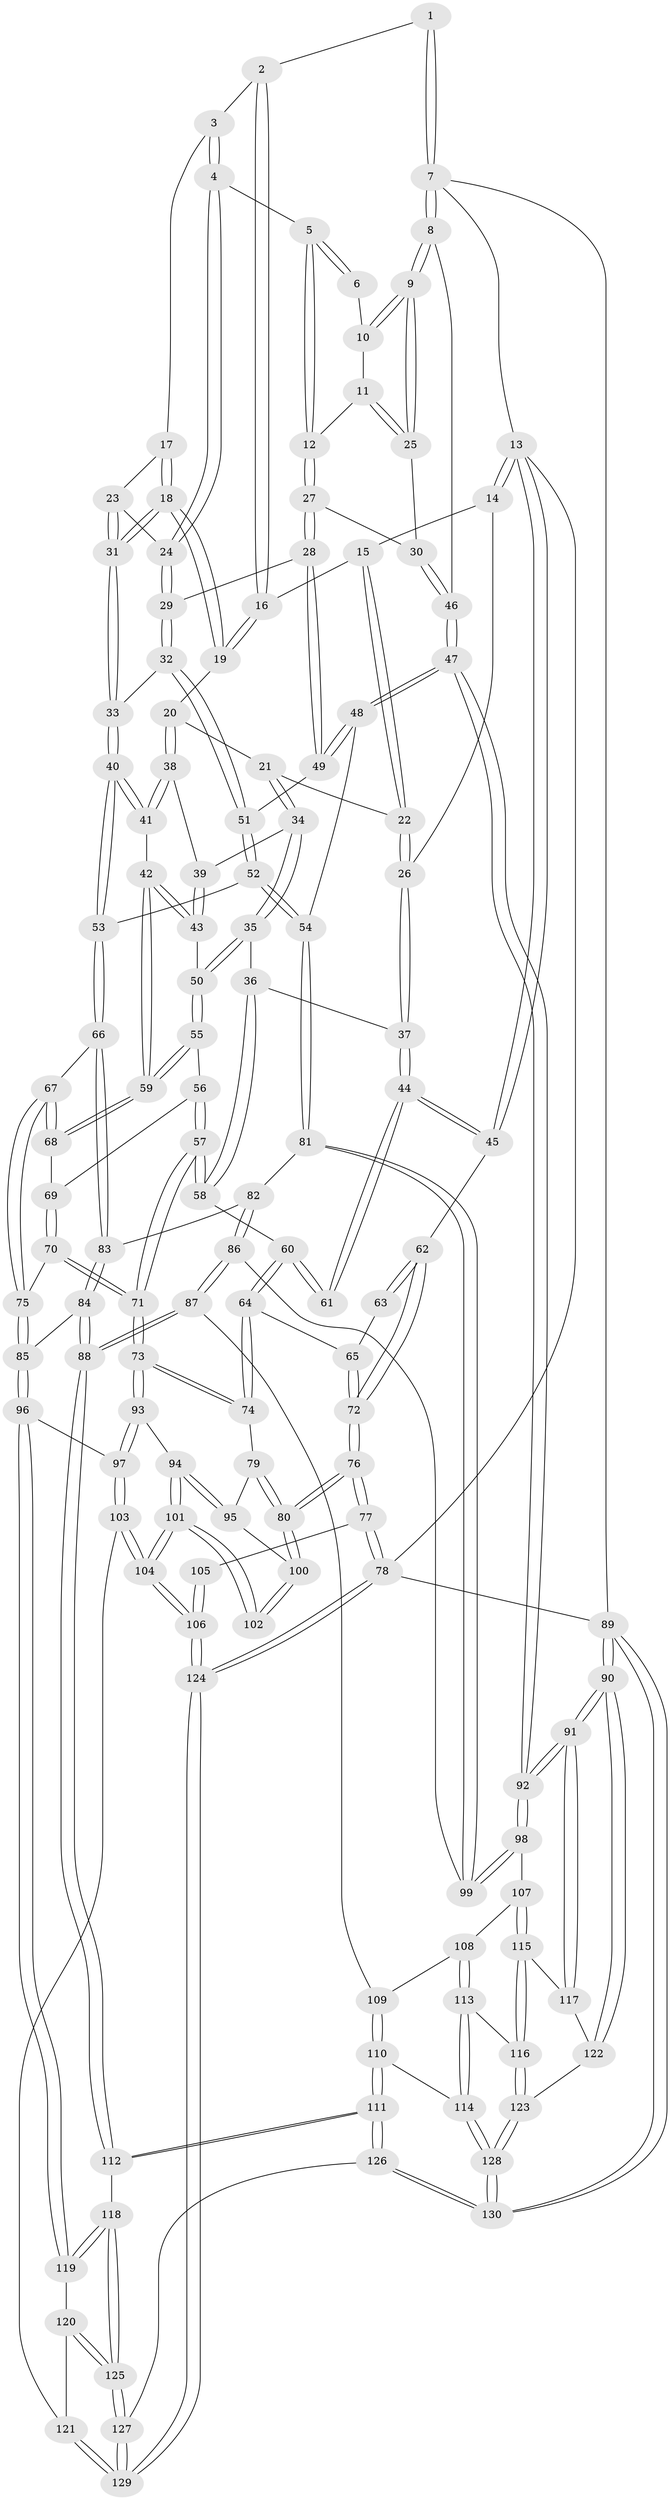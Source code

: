 // Generated by graph-tools (version 1.1) at 2025/11/02/27/25 16:11:59]
// undirected, 130 vertices, 322 edges
graph export_dot {
graph [start="1"]
  node [color=gray90,style=filled];
  1 [pos="+0.9815771421328979+0"];
  2 [pos="+0.6193738886132775+0"];
  3 [pos="+0.70827524453203+0.03552290888384738"];
  4 [pos="+0.8123770784080104+0.1393422636195098"];
  5 [pos="+0.8346360978651471+0.13828344748224272"];
  6 [pos="+0.9211351554035446+0.04937497068834704"];
  7 [pos="+1+0"];
  8 [pos="+1+0.22088970496498683"];
  9 [pos="+1+0.18612652055754736"];
  10 [pos="+0.9300550326589042+0.07693380881931003"];
  11 [pos="+0.9403713950876825+0.13763637574453297"];
  12 [pos="+0.8835094902550599+0.17888687989156613"];
  13 [pos="+0+0"];
  14 [pos="+0+0"];
  15 [pos="+0.39466576997997266+0"];
  16 [pos="+0.616272999568978+0"];
  17 [pos="+0.7162061286314224+0.13325594600908128"];
  18 [pos="+0.6628189758320001+0.2508169964371953"];
  19 [pos="+0.5692494580607552+0.06550355193033626"];
  20 [pos="+0.5090546281967574+0.14722279882277295"];
  21 [pos="+0.3511477241043454+0.16073901928229725"];
  22 [pos="+0.33236381567135687+0.14706575100259953"];
  23 [pos="+0.7411739205688871+0.19927229736180285"];
  24 [pos="+0.7900539202581718+0.19924194723234864"];
  25 [pos="+0.9801482755929394+0.1721332458491146"];
  26 [pos="+0.18587751545378908+0.17946644293603262"];
  27 [pos="+0.8956277149436367+0.25160991427688645"];
  28 [pos="+0.8529572403166141+0.28564042378695104"];
  29 [pos="+0.8056720488822241+0.2364178601464467"];
  30 [pos="+0.9057617943680858+0.25098517786848434"];
  31 [pos="+0.665190917695262+0.25812553686704515"];
  32 [pos="+0.666677382944954+0.2855663180841219"];
  33 [pos="+0.6628920348481234+0.28526026274014926"];
  34 [pos="+0.3804439415070215+0.26870027117016926"];
  35 [pos="+0.3679128542205618+0.31377007355081615"];
  36 [pos="+0.31805038479795544+0.3270409003556379"];
  37 [pos="+0.1650136452246765+0.26779273920306157"];
  38 [pos="+0.5046794521349777+0.2214342250154168"];
  39 [pos="+0.502903440313214+0.22308990602199533"];
  40 [pos="+0.6243453333021257+0.3330546549619686"];
  41 [pos="+0.6241322100650959+0.3330376953920581"];
  42 [pos="+0.5484443927200069+0.36434654479696893"];
  43 [pos="+0.47422951626644666+0.31205107477910526"];
  44 [pos="+0.16335193805301126+0.26950107910189225"];
  45 [pos="+0+0.1808849327323716"];
  46 [pos="+1+0.37932379974946345"];
  47 [pos="+1+0.4234990005218373"];
  48 [pos="+0.9505762842050095+0.4227832104468494"];
  49 [pos="+0.8472347911185075+0.3076438249864182"];
  50 [pos="+0.39686212463616133+0.3371787002728103"];
  51 [pos="+0.8158015947041127+0.32775544112410687"];
  52 [pos="+0.7445207811387318+0.47956602797982506"];
  53 [pos="+0.634596346105147+0.3535724783417127"];
  54 [pos="+0.7638945593238861+0.5507136015611203"];
  55 [pos="+0.43073923201633+0.4119666276568754"];
  56 [pos="+0.36003404860553273+0.45840815204980817"];
  57 [pos="+0.2937531902296879+0.4713102964333456"];
  58 [pos="+0.29153724821355104+0.4687619274837421"];
  59 [pos="+0.47938476187638335+0.4356925622613944"];
  60 [pos="+0.19239631564133086+0.4410337479472903"];
  61 [pos="+0.16195341809369038+0.27394059575314894"];
  62 [pos="+0+0.28662301796796286"];
  63 [pos="+0.09660591298995674+0.3337979688266686"];
  64 [pos="+0.13734705821581322+0.49346326009446606"];
  65 [pos="+0.014199623405418903+0.4389530667654862"];
  66 [pos="+0.54854971363852+0.5413041257622249"];
  67 [pos="+0.5279462468654019+0.5377238548124005"];
  68 [pos="+0.49410049737182377+0.4843705781679365"];
  69 [pos="+0.4020157187804056+0.5111277349575772"];
  70 [pos="+0.3657777286736523+0.6018995455338497"];
  71 [pos="+0.30262835937723226+0.6025699034842895"];
  72 [pos="+0+0.48478033854186975"];
  73 [pos="+0.25753116573620344+0.6447693712590378"];
  74 [pos="+0.13991947359895793+0.541633024219438"];
  75 [pos="+0.43922354672467895+0.6216333998885624"];
  76 [pos="+0+0.6353343965848556"];
  77 [pos="+0+0.6469138210729763"];
  78 [pos="+0+1"];
  79 [pos="+0.04196163691925552+0.6174579399614506"];
  80 [pos="+0+0.6394812274175612"];
  81 [pos="+0.7625040191873136+0.5571476975472984"];
  82 [pos="+0.5585699274109359+0.5449282609947153"];
  83 [pos="+0.5527018638902631+0.543228220166446"];
  84 [pos="+0.5375830812249734+0.769300387879571"];
  85 [pos="+0.4807689355560104+0.755752689538966"];
  86 [pos="+0.6062286325228988+0.7304631532107899"];
  87 [pos="+0.6024236522268817+0.7368164232793343"];
  88 [pos="+0.5438322886257773+0.7716588526563588"];
  89 [pos="+1+1"];
  90 [pos="+1+1"];
  91 [pos="+1+0.8572051693169539"];
  92 [pos="+1+0.6000946976995581"];
  93 [pos="+0.24828205137219644+0.6771761362379266"];
  94 [pos="+0.2279575830957922+0.6878950599676937"];
  95 [pos="+0.1354250353826589+0.6766336219117415"];
  96 [pos="+0.4132430835927754+0.7913363928903476"];
  97 [pos="+0.2895732282932566+0.7317609464663274"];
  98 [pos="+0.865182989288154+0.684601546609833"];
  99 [pos="+0.766180355128172+0.5686078213628529"];
  100 [pos="+0.07793200158180189+0.7357499572257765"];
  101 [pos="+0.1426150651246912+0.8101276246953452"];
  102 [pos="+0.09513527361647015+0.7692343623578931"];
  103 [pos="+0.26081890163443117+0.8575613767099216"];
  104 [pos="+0.13820449574060412+0.9037146056210019"];
  105 [pos="+0.04323702073565879+0.78369618097639"];
  106 [pos="+0.05841601492345687+1"];
  107 [pos="+0.8606716487905705+0.7064249617263946"];
  108 [pos="+0.7644726891358234+0.767684798014348"];
  109 [pos="+0.711292170696415+0.7867484382927931"];
  110 [pos="+0.6822271513623053+0.89252751606636"];
  111 [pos="+0.6192121516414391+0.9072525272721699"];
  112 [pos="+0.5646904445784705+0.8352690438489322"];
  113 [pos="+0.7466599024833785+0.9044604089342656"];
  114 [pos="+0.7386020547387838+0.9098234192853168"];
  115 [pos="+0.8722227497423022+0.7595740919738517"];
  116 [pos="+0.7906639093995921+0.8886139290067019"];
  117 [pos="+0.9089145792203804+0.8205274274687018"];
  118 [pos="+0.4838435745313529+0.9129615010730061"];
  119 [pos="+0.3946388514235805+0.8492423555265182"];
  120 [pos="+0.38101551484245894+0.86923781490406"];
  121 [pos="+0.3467723470989421+0.8972660773469471"];
  122 [pos="+0.9172551983842294+0.8759583922816627"];
  123 [pos="+0.8721760815045958+0.9448366703031278"];
  124 [pos="+0+1"];
  125 [pos="+0.4759648639821564+0.9901086173568275"];
  126 [pos="+0.5505194995663957+1"];
  127 [pos="+0.5102305214595251+1"];
  128 [pos="+0.8453163825176034+1"];
  129 [pos="+0.2870058987427013+1"];
  130 [pos="+0.8472141453723692+1"];
  1 -- 2;
  1 -- 7;
  1 -- 7;
  2 -- 3;
  2 -- 16;
  2 -- 16;
  3 -- 4;
  3 -- 4;
  3 -- 17;
  4 -- 5;
  4 -- 24;
  4 -- 24;
  5 -- 6;
  5 -- 6;
  5 -- 12;
  5 -- 12;
  6 -- 10;
  7 -- 8;
  7 -- 8;
  7 -- 13;
  7 -- 89;
  8 -- 9;
  8 -- 9;
  8 -- 46;
  9 -- 10;
  9 -- 10;
  9 -- 25;
  9 -- 25;
  10 -- 11;
  11 -- 12;
  11 -- 25;
  11 -- 25;
  12 -- 27;
  12 -- 27;
  13 -- 14;
  13 -- 14;
  13 -- 45;
  13 -- 45;
  13 -- 78;
  14 -- 15;
  14 -- 26;
  15 -- 16;
  15 -- 22;
  15 -- 22;
  16 -- 19;
  16 -- 19;
  17 -- 18;
  17 -- 18;
  17 -- 23;
  18 -- 19;
  18 -- 19;
  18 -- 31;
  18 -- 31;
  19 -- 20;
  20 -- 21;
  20 -- 38;
  20 -- 38;
  21 -- 22;
  21 -- 34;
  21 -- 34;
  22 -- 26;
  22 -- 26;
  23 -- 24;
  23 -- 31;
  23 -- 31;
  24 -- 29;
  24 -- 29;
  25 -- 30;
  26 -- 37;
  26 -- 37;
  27 -- 28;
  27 -- 28;
  27 -- 30;
  28 -- 29;
  28 -- 49;
  28 -- 49;
  29 -- 32;
  29 -- 32;
  30 -- 46;
  30 -- 46;
  31 -- 33;
  31 -- 33;
  32 -- 33;
  32 -- 51;
  32 -- 51;
  33 -- 40;
  33 -- 40;
  34 -- 35;
  34 -- 35;
  34 -- 39;
  35 -- 36;
  35 -- 50;
  35 -- 50;
  36 -- 37;
  36 -- 58;
  36 -- 58;
  37 -- 44;
  37 -- 44;
  38 -- 39;
  38 -- 41;
  38 -- 41;
  39 -- 43;
  39 -- 43;
  40 -- 41;
  40 -- 41;
  40 -- 53;
  40 -- 53;
  41 -- 42;
  42 -- 43;
  42 -- 43;
  42 -- 59;
  42 -- 59;
  43 -- 50;
  44 -- 45;
  44 -- 45;
  44 -- 61;
  44 -- 61;
  45 -- 62;
  46 -- 47;
  46 -- 47;
  47 -- 48;
  47 -- 48;
  47 -- 92;
  47 -- 92;
  48 -- 49;
  48 -- 49;
  48 -- 54;
  49 -- 51;
  50 -- 55;
  50 -- 55;
  51 -- 52;
  51 -- 52;
  52 -- 53;
  52 -- 54;
  52 -- 54;
  53 -- 66;
  53 -- 66;
  54 -- 81;
  54 -- 81;
  55 -- 56;
  55 -- 59;
  55 -- 59;
  56 -- 57;
  56 -- 57;
  56 -- 69;
  57 -- 58;
  57 -- 58;
  57 -- 71;
  57 -- 71;
  58 -- 60;
  59 -- 68;
  59 -- 68;
  60 -- 61;
  60 -- 61;
  60 -- 64;
  60 -- 64;
  62 -- 63;
  62 -- 63;
  62 -- 72;
  62 -- 72;
  63 -- 65;
  64 -- 65;
  64 -- 74;
  64 -- 74;
  65 -- 72;
  65 -- 72;
  66 -- 67;
  66 -- 83;
  66 -- 83;
  67 -- 68;
  67 -- 68;
  67 -- 75;
  67 -- 75;
  68 -- 69;
  69 -- 70;
  69 -- 70;
  70 -- 71;
  70 -- 71;
  70 -- 75;
  71 -- 73;
  71 -- 73;
  72 -- 76;
  72 -- 76;
  73 -- 74;
  73 -- 74;
  73 -- 93;
  73 -- 93;
  74 -- 79;
  75 -- 85;
  75 -- 85;
  76 -- 77;
  76 -- 77;
  76 -- 80;
  76 -- 80;
  77 -- 78;
  77 -- 78;
  77 -- 105;
  78 -- 124;
  78 -- 124;
  78 -- 89;
  79 -- 80;
  79 -- 80;
  79 -- 95;
  80 -- 100;
  80 -- 100;
  81 -- 82;
  81 -- 99;
  81 -- 99;
  82 -- 83;
  82 -- 86;
  82 -- 86;
  83 -- 84;
  83 -- 84;
  84 -- 85;
  84 -- 88;
  84 -- 88;
  85 -- 96;
  85 -- 96;
  86 -- 87;
  86 -- 87;
  86 -- 99;
  87 -- 88;
  87 -- 88;
  87 -- 109;
  88 -- 112;
  88 -- 112;
  89 -- 90;
  89 -- 90;
  89 -- 130;
  89 -- 130;
  90 -- 91;
  90 -- 91;
  90 -- 122;
  90 -- 122;
  91 -- 92;
  91 -- 92;
  91 -- 117;
  91 -- 117;
  92 -- 98;
  92 -- 98;
  93 -- 94;
  93 -- 97;
  93 -- 97;
  94 -- 95;
  94 -- 95;
  94 -- 101;
  94 -- 101;
  95 -- 100;
  96 -- 97;
  96 -- 119;
  96 -- 119;
  97 -- 103;
  97 -- 103;
  98 -- 99;
  98 -- 99;
  98 -- 107;
  100 -- 102;
  100 -- 102;
  101 -- 102;
  101 -- 102;
  101 -- 104;
  101 -- 104;
  103 -- 104;
  103 -- 104;
  103 -- 121;
  104 -- 106;
  104 -- 106;
  105 -- 106;
  105 -- 106;
  106 -- 124;
  106 -- 124;
  107 -- 108;
  107 -- 115;
  107 -- 115;
  108 -- 109;
  108 -- 113;
  108 -- 113;
  109 -- 110;
  109 -- 110;
  110 -- 111;
  110 -- 111;
  110 -- 114;
  111 -- 112;
  111 -- 112;
  111 -- 126;
  111 -- 126;
  112 -- 118;
  113 -- 114;
  113 -- 114;
  113 -- 116;
  114 -- 128;
  114 -- 128;
  115 -- 116;
  115 -- 116;
  115 -- 117;
  116 -- 123;
  116 -- 123;
  117 -- 122;
  118 -- 119;
  118 -- 119;
  118 -- 125;
  118 -- 125;
  119 -- 120;
  120 -- 121;
  120 -- 125;
  120 -- 125;
  121 -- 129;
  121 -- 129;
  122 -- 123;
  123 -- 128;
  123 -- 128;
  124 -- 129;
  124 -- 129;
  125 -- 127;
  125 -- 127;
  126 -- 127;
  126 -- 130;
  126 -- 130;
  127 -- 129;
  127 -- 129;
  128 -- 130;
  128 -- 130;
}
